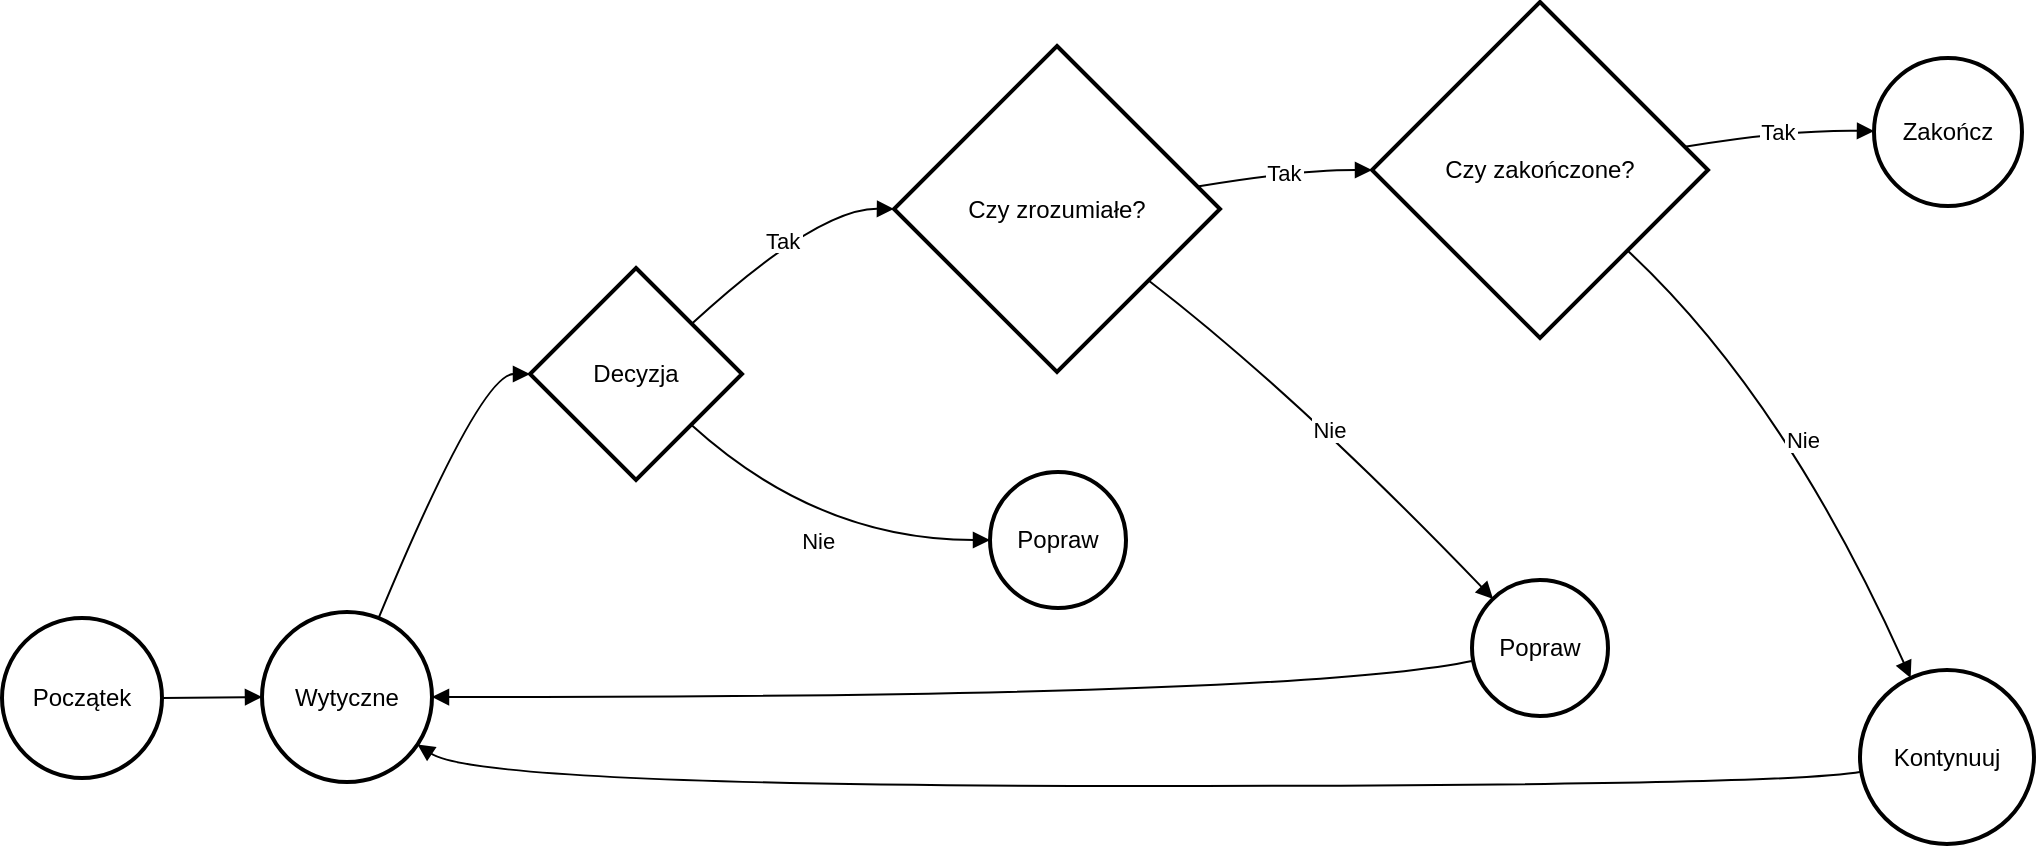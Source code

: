 <mxfile version="24.5.3" type="github">
  <diagram name="Strona-1" id="VicjdSBRDILBgMG27cQa">
    <mxGraphModel>
      <root>
        <mxCell id="0" />
        <mxCell id="1" parent="0" />
        <mxCell id="2" value="Początek" style="ellipse;aspect=fixed;strokeWidth=2;whiteSpace=wrap;" vertex="1" parent="1">
          <mxGeometry y="308" width="80" height="80" as="geometry" />
        </mxCell>
        <mxCell id="3" value="Wytyczne" style="ellipse;aspect=fixed;strokeWidth=2;whiteSpace=wrap;" vertex="1" parent="1">
          <mxGeometry x="130" y="305" width="85" height="85" as="geometry" />
        </mxCell>
        <mxCell id="4" value="Decyzja" style="rhombus;strokeWidth=2;whiteSpace=wrap;" vertex="1" parent="1">
          <mxGeometry x="264" y="133" width="106" height="106" as="geometry" />
        </mxCell>
        <mxCell id="5" value="Czy zrozumiałe?" style="rhombus;strokeWidth=2;whiteSpace=wrap;" vertex="1" parent="1">
          <mxGeometry x="446" y="22" width="163" height="163" as="geometry" />
        </mxCell>
        <mxCell id="6" value="Popraw" style="ellipse;aspect=fixed;strokeWidth=2;whiteSpace=wrap;" vertex="1" parent="1">
          <mxGeometry x="494" y="235" width="68" height="68" as="geometry" />
        </mxCell>
        <mxCell id="7" value="Czy zakończone?" style="rhombus;strokeWidth=2;whiteSpace=wrap;" vertex="1" parent="1">
          <mxGeometry x="685" width="168" height="168" as="geometry" />
        </mxCell>
        <mxCell id="8" value="Popraw" style="ellipse;aspect=fixed;strokeWidth=2;whiteSpace=wrap;" vertex="1" parent="1">
          <mxGeometry x="735" y="289" width="68" height="68" as="geometry" />
        </mxCell>
        <mxCell id="9" value="Zakończ" style="ellipse;aspect=fixed;strokeWidth=2;whiteSpace=wrap;" vertex="1" parent="1">
          <mxGeometry x="936" y="28" width="74" height="74" as="geometry" />
        </mxCell>
        <mxCell id="10" value="Kontynuuj" style="ellipse;aspect=fixed;strokeWidth=2;whiteSpace=wrap;" vertex="1" parent="1">
          <mxGeometry x="929" y="334" width="87" height="87" as="geometry" />
        </mxCell>
        <mxCell id="11" value="" style="curved=1;startArrow=none;endArrow=block;exitX=1;exitY=0.5;entryX=0;entryY=0.5;" edge="1" parent="1" source="2" target="3">
          <mxGeometry relative="1" as="geometry">
            <Array as="points" />
          </mxGeometry>
        </mxCell>
        <mxCell id="12" value="" style="curved=1;startArrow=none;endArrow=block;exitX=0.7;exitY=0;entryX=0;entryY=0.5;" edge="1" parent="1" source="3" target="4">
          <mxGeometry relative="1" as="geometry">
            <Array as="points">
              <mxPoint x="239" y="186" />
            </Array>
          </mxGeometry>
        </mxCell>
        <mxCell id="13" value="Tak" style="curved=1;startArrow=none;endArrow=block;exitX=1;exitY=0.05;entryX=0;entryY=0.5;" edge="1" parent="1" source="4" target="5">
          <mxGeometry relative="1" as="geometry">
            <Array as="points">
              <mxPoint x="408" y="103" />
            </Array>
          </mxGeometry>
        </mxCell>
        <mxCell id="14" value="Nie" style="curved=1;startArrow=none;endArrow=block;exitX=1;exitY=0.96;entryX=-0.01;entryY=0.5;" edge="1" parent="1" source="4" target="6">
          <mxGeometry relative="1" as="geometry">
            <Array as="points">
              <mxPoint x="408" y="269" />
            </Array>
          </mxGeometry>
        </mxCell>
        <mxCell id="15" value="Tak" style="curved=1;startArrow=none;endArrow=block;exitX=1;exitY=0.42;entryX=0;entryY=0.5;" edge="1" parent="1" source="5" target="7">
          <mxGeometry relative="1" as="geometry">
            <Array as="points">
              <mxPoint x="647" y="84" />
            </Array>
          </mxGeometry>
        </mxCell>
        <mxCell id="16" value="Nie" style="curved=1;startArrow=none;endArrow=block;exitX=1;exitY=0.89;entryX=0.02;entryY=0;" edge="1" parent="1" source="5" target="8">
          <mxGeometry relative="1" as="geometry">
            <Array as="points">
              <mxPoint x="647" y="196" />
            </Array>
          </mxGeometry>
        </mxCell>
        <mxCell id="17" value="Tak" style="curved=1;startArrow=none;endArrow=block;exitX=1;exitY=0.42;entryX=-0.01;entryY=0.49;" edge="1" parent="1" source="7" target="9">
          <mxGeometry relative="1" as="geometry">
            <Array as="points">
              <mxPoint x="891" y="64" />
            </Array>
          </mxGeometry>
        </mxCell>
        <mxCell id="18" value="Nie" style="curved=1;startArrow=none;endArrow=block;exitX=1;exitY=0.96;entryX=0.27;entryY=0;" edge="1" parent="1" source="7" target="10">
          <mxGeometry relative="1" as="geometry">
            <Array as="points">
              <mxPoint x="891" y="197" />
            </Array>
          </mxGeometry>
        </mxCell>
        <mxCell id="19" value="" style="curved=1;startArrow=none;endArrow=block;exitX=0;exitY=0.6;entryX=0.99;entryY=0.5;" edge="1" parent="1" source="8" target="3">
          <mxGeometry relative="1" as="geometry">
            <Array as="points">
              <mxPoint x="647" y="348" />
            </Array>
          </mxGeometry>
        </mxCell>
        <mxCell id="20" value="" style="curved=1;startArrow=none;endArrow=block;exitX=0;exitY=0.59;entryX=0.99;entryY=0.83;" edge="1" parent="1" source="10" target="3">
          <mxGeometry relative="1" as="geometry">
            <Array as="points">
              <mxPoint x="891" y="392" />
              <mxPoint x="239" y="392" />
            </Array>
          </mxGeometry>
        </mxCell>
      </root>
    </mxGraphModel>
  </diagram>
</mxfile>
